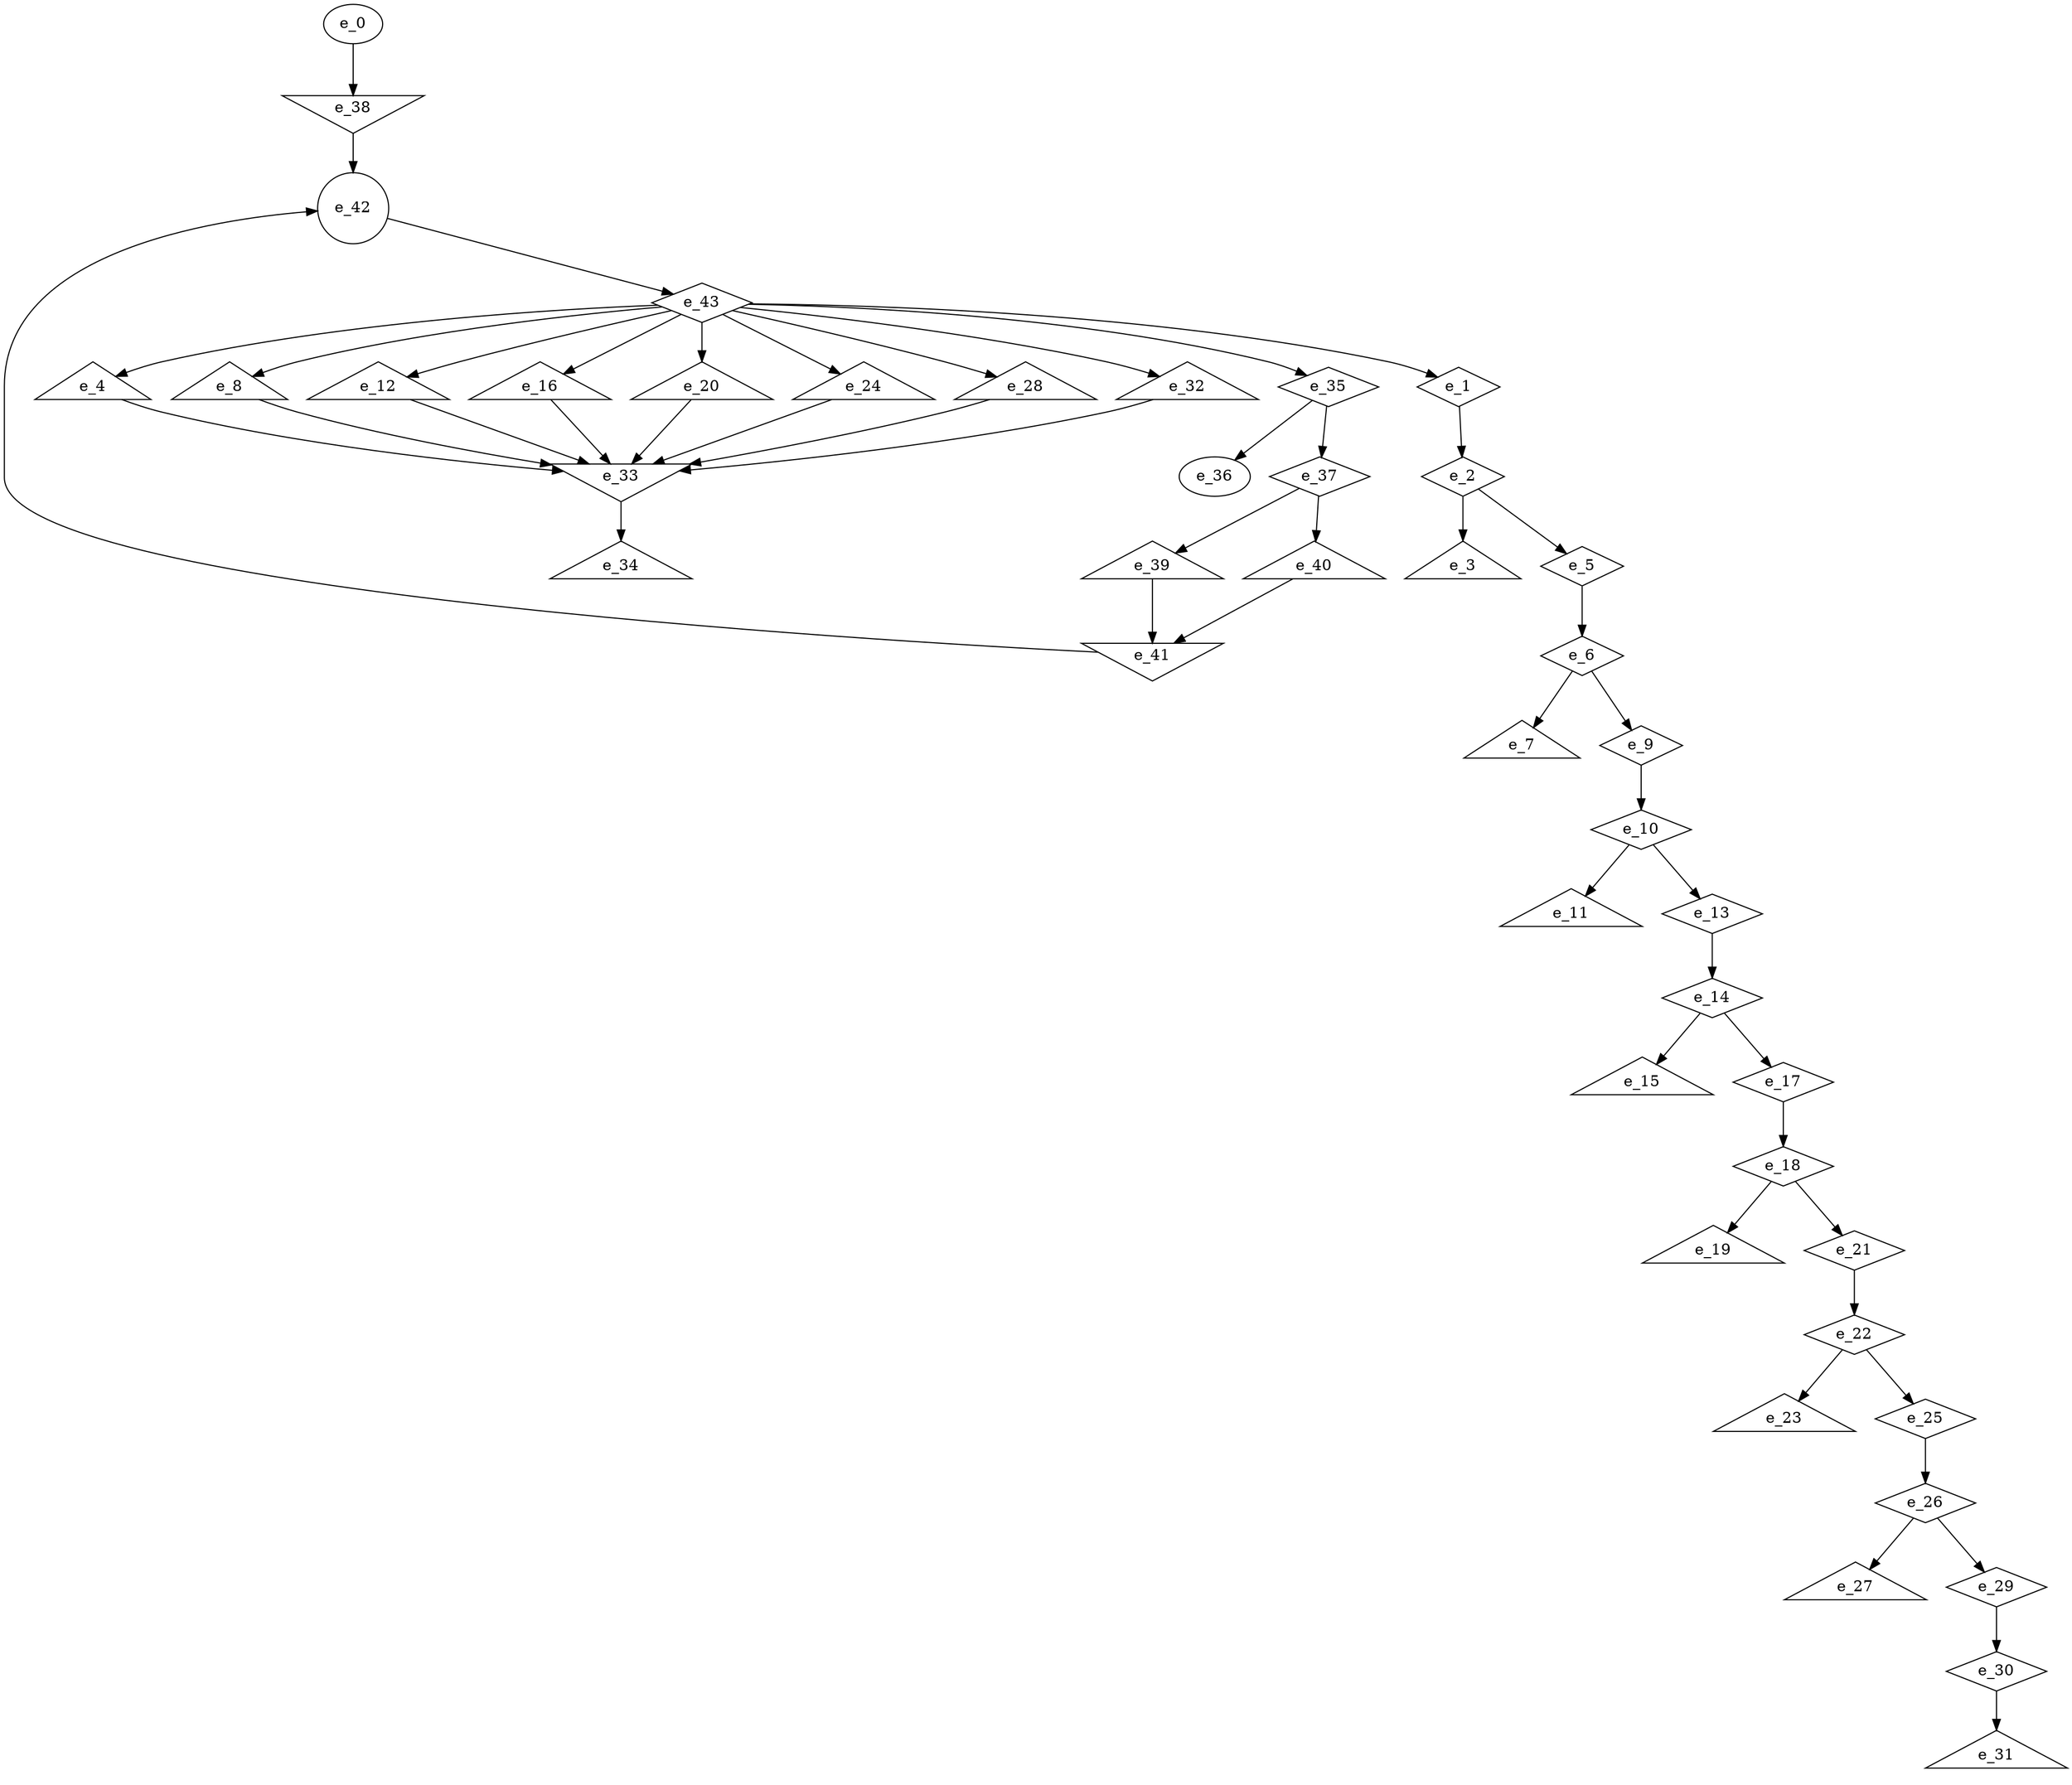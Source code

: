 digraph control_path {
  e_0: entry_node : n ;
  e_1 [shape = diamond];
  e_2 [shape = diamond];
  e_3 [shape = triangle];
  e_4 [shape = triangle];
  e_5 [shape = diamond];
  e_6 [shape = diamond];
  e_7 [shape = triangle];
  e_8 [shape = triangle];
  e_9 [shape = diamond];
  e_10 [shape = diamond];
  e_11 [shape = triangle];
  e_12 [shape = triangle];
  e_13 [shape = diamond];
  e_14 [shape = diamond];
  e_15 [shape = triangle];
  e_16 [shape = triangle];
  e_17 [shape = diamond];
  e_18 [shape = diamond];
  e_19 [shape = triangle];
  e_20 [shape = triangle];
  e_21 [shape = diamond];
  e_22 [shape = diamond];
  e_23 [shape = triangle];
  e_24 [shape = triangle];
  e_25 [shape = diamond];
  e_26 [shape = diamond];
  e_27 [shape = triangle];
  e_28 [shape = triangle];
  e_29 [shape = diamond];
  e_30 [shape = diamond];
  e_31 [shape = triangle];
  e_32 [shape = triangle];
  e_33 [shape = invtriangle];
  e_34 [shape = triangle];
  e_35 [shape = diamond];
  e_36: exit_node : s ;
  e_37 [shape = diamond];
  e_38 [shape = invtriangle];
  e_39 [shape = triangle];
  e_40 [shape = triangle];
  e_41 [shape = invtriangle];
  e_42 [shape = circle];
  e_43 [shape = diamond];
  e_43 -> e_1;
  e_1 -> e_2;
  e_2 -> e_3;
  e_43 -> e_4;
  e_2 -> e_5;
  e_5 -> e_6;
  e_6 -> e_7;
  e_43 -> e_8;
  e_6 -> e_9;
  e_9 -> e_10;
  e_10 -> e_11;
  e_43 -> e_12;
  e_10 -> e_13;
  e_13 -> e_14;
  e_14 -> e_15;
  e_43 -> e_16;
  e_14 -> e_17;
  e_17 -> e_18;
  e_18 -> e_19;
  e_43 -> e_20;
  e_18 -> e_21;
  e_21 -> e_22;
  e_22 -> e_23;
  e_43 -> e_24;
  e_22 -> e_25;
  e_25 -> e_26;
  e_26 -> e_27;
  e_43 -> e_28;
  e_26 -> e_29;
  e_29 -> e_30;
  e_30 -> e_31;
  e_43 -> e_32;
  e_4 -> e_33;
  e_8 -> e_33;
  e_12 -> e_33;
  e_16 -> e_33;
  e_20 -> e_33;
  e_24 -> e_33;
  e_28 -> e_33;
  e_32 -> e_33;
  e_33 -> e_34;
  e_43 -> e_35;
  e_35 -> e_36;
  e_35 -> e_37;
  e_0 -> e_38;
  e_37 -> e_39;
  e_37 -> e_40;
  e_40 -> e_41;
  e_39 -> e_41;
  e_41 -> e_42;
  e_38 -> e_42;
  e_42 -> e_43;
}
